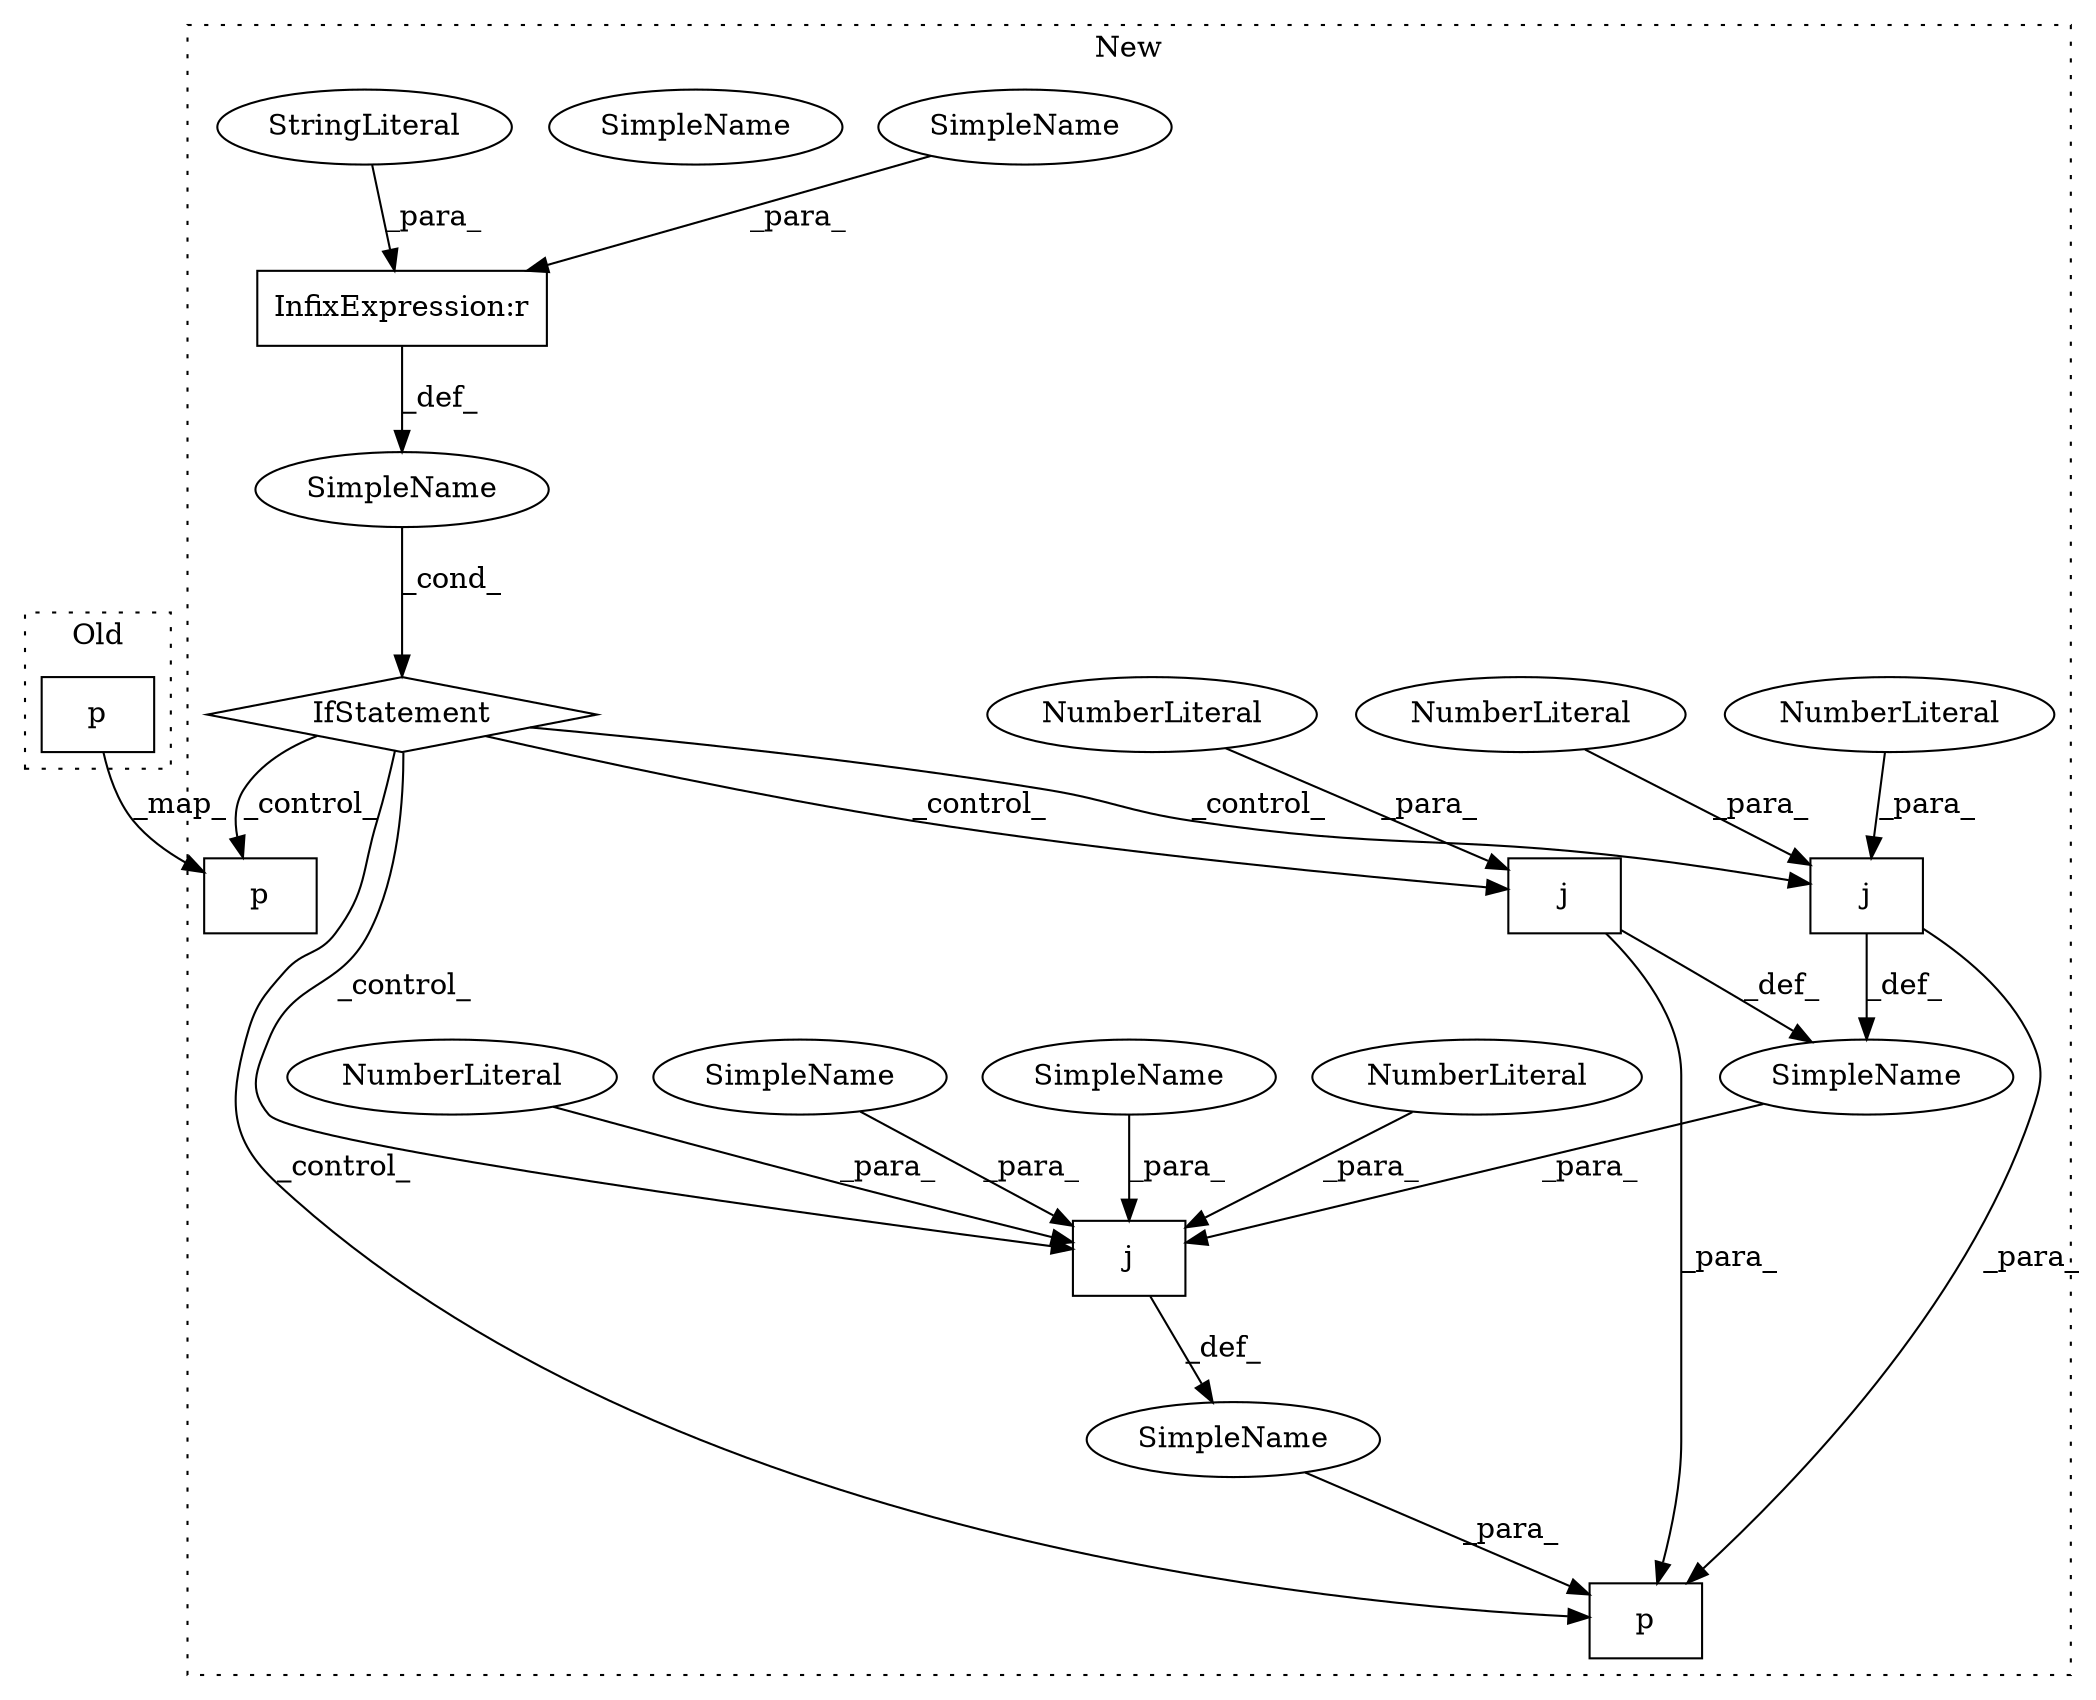 digraph G {
subgraph cluster0 {
17 [label="p" a="112" s="3547" l="14" shape="box"];
label = "Old";
style="dotted";
}
subgraph cluster1 {
1 [label="IfStatement" a="25" s="3534,3550" l="4,2" shape="diamond"];
2 [label="NumberLiteral" a="34" s="4374" l="1" shape="ellipse"];
3 [label="NumberLiteral" a="34" s="4360" l="3" shape="ellipse"];
4 [label="NumberLiteral" a="34" s="4404" l="3" shape="ellipse"];
5 [label="SimpleName" a="42" s="" l="" shape="ellipse"];
6 [label="SimpleName" a="42" s="4266" l="9" shape="ellipse"];
7 [label="SimpleName" a="42" s="" l="" shape="ellipse"];
8 [label="SimpleName" a="42" s="3538" l="4" shape="ellipse"];
9 [label="SimpleName" a="42" s="" l="" shape="ellipse"];
10 [label="SimpleName" a="42" s="" l="" shape="ellipse"];
11 [label="SimpleName" a="42" s="3538" l="4" shape="ellipse"];
12 [label="StringLiteral" a="45" s="3546" l="4" shape="ellipse"];
13 [label="j" a="106" s="4374" l="15" shape="box"];
14 [label="j" a="106" s="4344" l="19" shape="box"];
15 [label="j" a="106" s="4239" l="183" shape="box"];
16 [label="p" a="112" s="4223" l="16" shape="box"];
18 [label="p" a="112" s="3779" l="16" shape="box"];
19 [label="NumberLiteral" a="34" s="4420" l="2" shape="ellipse"];
20 [label="NumberLiteral" a="34" s="4344" l="3" shape="ellipse"];
21 [label="InfixExpression:r" a="27" s="3542" l="4" shape="box"];
label = "New";
style="dotted";
}
1 -> 18 [label="_control_"];
1 -> 15 [label="_control_"];
1 -> 16 [label="_control_"];
1 -> 13 [label="_control_"];
1 -> 14 [label="_control_"];
2 -> 13 [label="_para_"];
3 -> 14 [label="_para_"];
4 -> 15 [label="_para_"];
5 -> 1 [label="_cond_"];
6 -> 15 [label="_para_"];
7 -> 15 [label="_para_"];
8 -> 21 [label="_para_"];
9 -> 15 [label="_para_"];
10 -> 16 [label="_para_"];
12 -> 21 [label="_para_"];
13 -> 7 [label="_def_"];
13 -> 16 [label="_para_"];
14 -> 7 [label="_def_"];
14 -> 16 [label="_para_"];
15 -> 10 [label="_def_"];
17 -> 18 [label="_map_"];
19 -> 15 [label="_para_"];
20 -> 14 [label="_para_"];
21 -> 5 [label="_def_"];
}